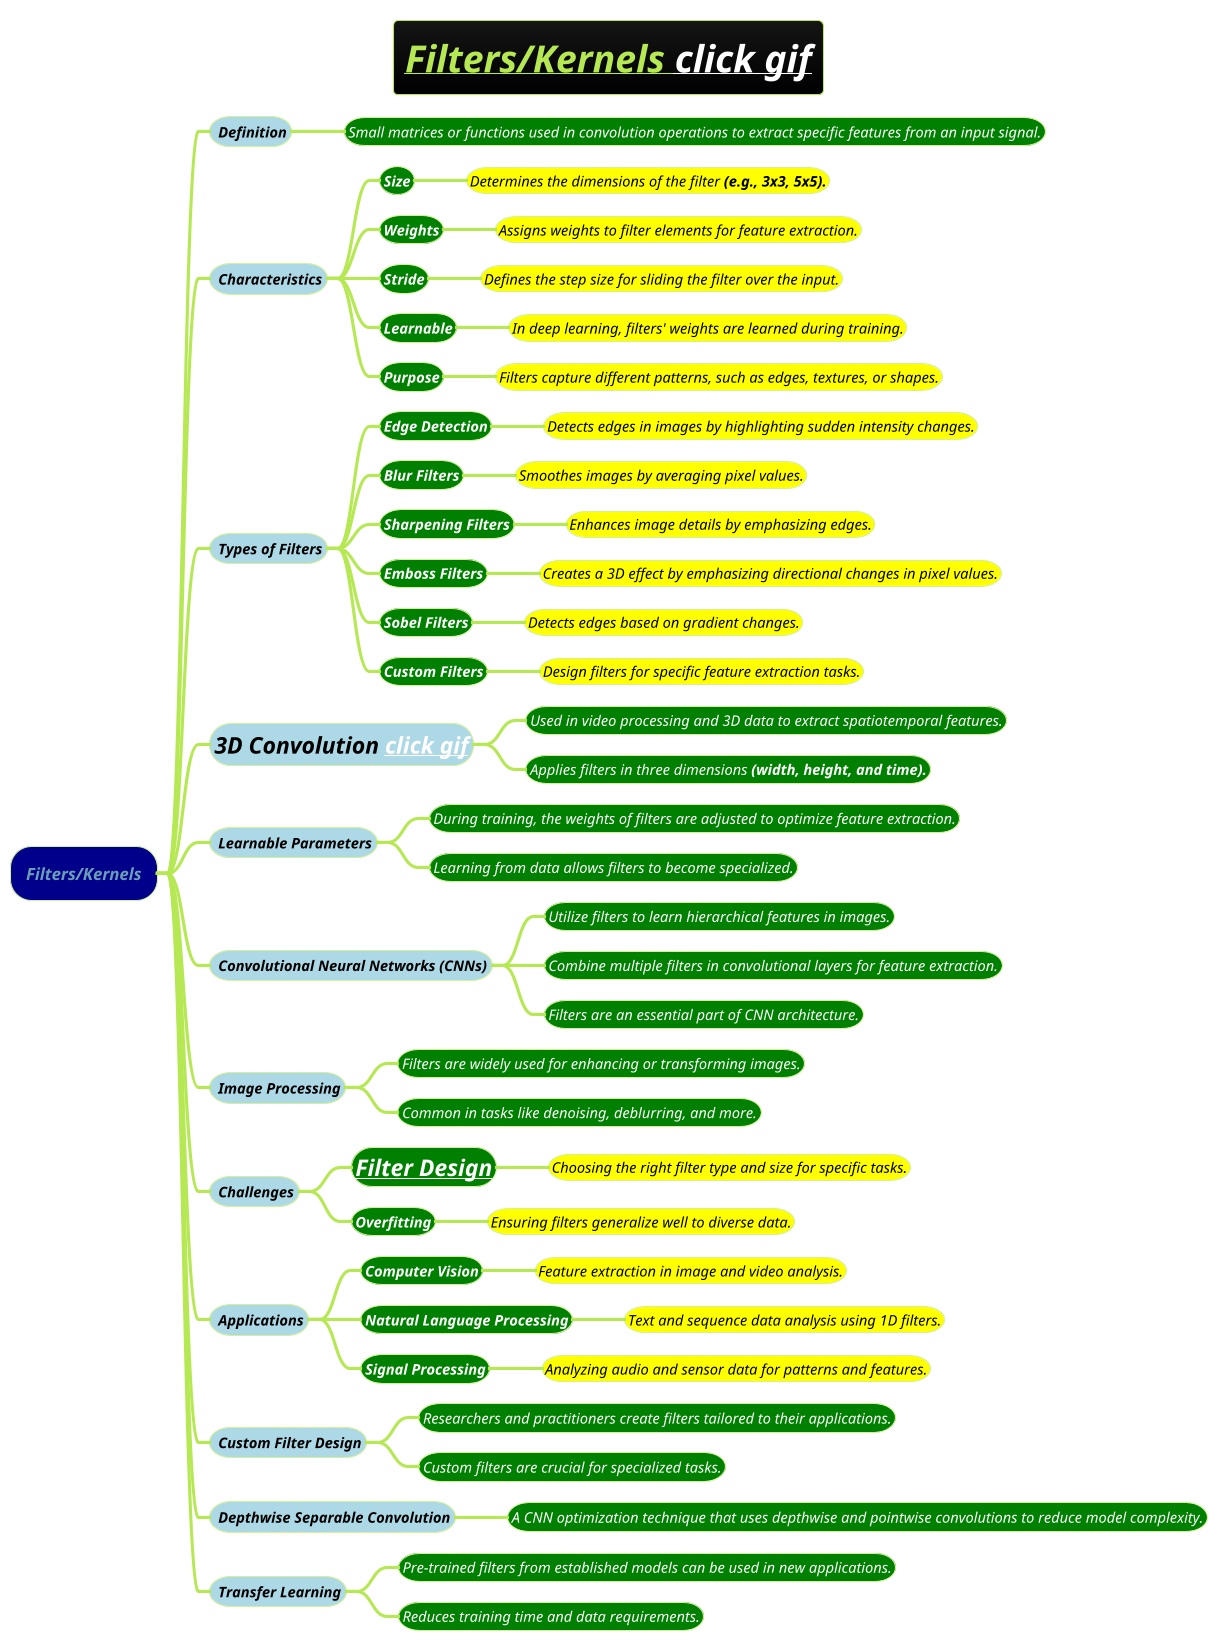 @startmindmap
title =<i><b><u>Filters/Kernels [[../gif/convolution.adoc click gif]]
!theme hacker

*[#darkblue] <i>Filters/Kernels
**[#lightblue] <color #black><i><size:14> Definition
***[#green] <color #white><i><size:14>Small matrices or functions used in convolution operations to extract specific features from an input signal.

**[#lightblue] <color #black><i><size:14> Characteristics
***[#green] <color #white><b><i><size:14>Size
****[#yellow] <color #black><i><size:14>Determines the dimensions of the filter <b>(e.g., 3x3, 5x5).
***[#green] <color #white><b><i><size:14>Weights
****[#yellow] <color #black><i><size:14>Assigns weights to filter elements for feature extraction.
***[#green] <color #white><b><i><size:14>Stride
****[#yellow] <color #black><i><size:14>Defines the step size for sliding the filter over the input.
***[#green] <color #white><b><i><size:14>Learnable
****[#yellow] <color #black><i><size:14>In deep learning, filters' weights are learned during training.
***[#green] <color #white><b><i><size:14>Purpose
****[#yellow] <color #black><i><size:14>Filters capture different patterns, such as edges, textures, or shapes.

**[#lightblue] <color #black><i><size:14> Types of Filters
***[#green] <color #white><b><i><size:14>Edge Detection
****[#yellow] <color #black><i><size:14>Detects edges in images by highlighting sudden intensity changes.
***[#green] <color #white><b><i><size:14>Blur Filters
****[#yellow] <color #black><i><size:14>Smoothes images by averaging pixel values.
***[#green] <color #white><b><i><size:14>Sharpening Filters
****[#yellow] <color #black><i><size:14>Enhances image details by emphasizing edges.
***[#green] <color #white><b><i><size:14>Emboss Filters
****[#yellow] <color #black><i><size:14>Creates a 3D effect by emphasizing directional changes in pixel values.
***[#green] <color #white><b><i><size:14>Sobel Filters
****[#yellow] <color #black><i><size:14>Detects edges based on gradient changes.
***[#green] <color #white><b><i><size:14>Custom Filters
****[#yellow] <color #black><i><size:14>Design filters for specific feature extraction tasks.

**[#lightblue] <color #black><i><size:22>3D Convolution [[../gif/3D-convolution.adoc click gif]]
***[#green] <color #white><i><size:14>Used in video processing and 3D data to extract spatiotemporal features.
***[#green] <color #white><i><size:14>Applies filters in three dimensions <b>(width, height, and time).

**[#lightblue] <color #black><i><size:14> Learnable Parameters
***[#green] <color #white><i><size:14>During training, the weights of filters are adjusted to optimize feature extraction.
***[#green] <color #white><i><size:14>Learning from data allows filters to become specialized.

**[#lightblue] <color #black><i><size:14> Convolutional Neural Networks <b>(CNNs)
***[#green] <color #white><i><size:14>Utilize filters to learn hierarchical features in images.
***[#green] <color #white><i><size:14>Combine multiple filters in convolutional layers for feature extraction.
***[#green] <color #white><i><size:14>Filters are an essential part of CNN architecture.

**[#lightblue] <color #black><i><size:14> Image Processing
***[#green] <color #white><i><size:14>Filters are widely used for enhancing or transforming images.
***[#green] <color #white><i><size:14>Common in tasks like denoising, deblurring, and more.

**[#lightblue] <color #black><i><size:14> Challenges
***[#green] <color #white><b><i><size:22>[[Filter-Design.puml Filter Design]]
****[#yellow] <color #black><i><size:14>Choosing the right filter type and size for specific tasks.
***[#green] <color #white><b><i><size:14>Overfitting
****[#yellow] <color #black><i><size:14>Ensuring filters generalize well to diverse data.

**[#lightblue] <color #black><i><size:14> Applications
***[#green] <color #white><b><i><size:14>Computer Vision
****[#yellow] <color #black><i><size:14>Feature extraction in image and video analysis.
***[#green] <color #white><b><i><size:14>Natural Language Processing
****[#yellow] <color #black><i><size:14>Text and sequence data analysis using 1D filters.
***[#green] <color #white><b><i><size:14>Signal Processing
****[#yellow] <color #black><i><size:14>Analyzing audio and sensor data for patterns and features.

**[#lightblue] <color #black><i><size:14> Custom Filter Design
***[#green] <color #white><i><size:14>Researchers and practitioners create filters tailored to their applications.
***[#green] <color #white><i><size:14>Custom filters are crucial for specialized tasks.

**[#lightblue] <color #black><i><size:14> Depthwise Separable Convolution
***[#green] <color #white><i><size:14>A CNN optimization technique that uses depthwise and pointwise convolutions to reduce model complexity.

**[#lightblue] <color #black><i><size:14> Transfer Learning
***[#green] <color #white><i><size:14>Pre-trained filters from established models can be used in new applications.
***[#green] <color #white><i><size:14>Reduces training time and data requirements.

@endmindmap
